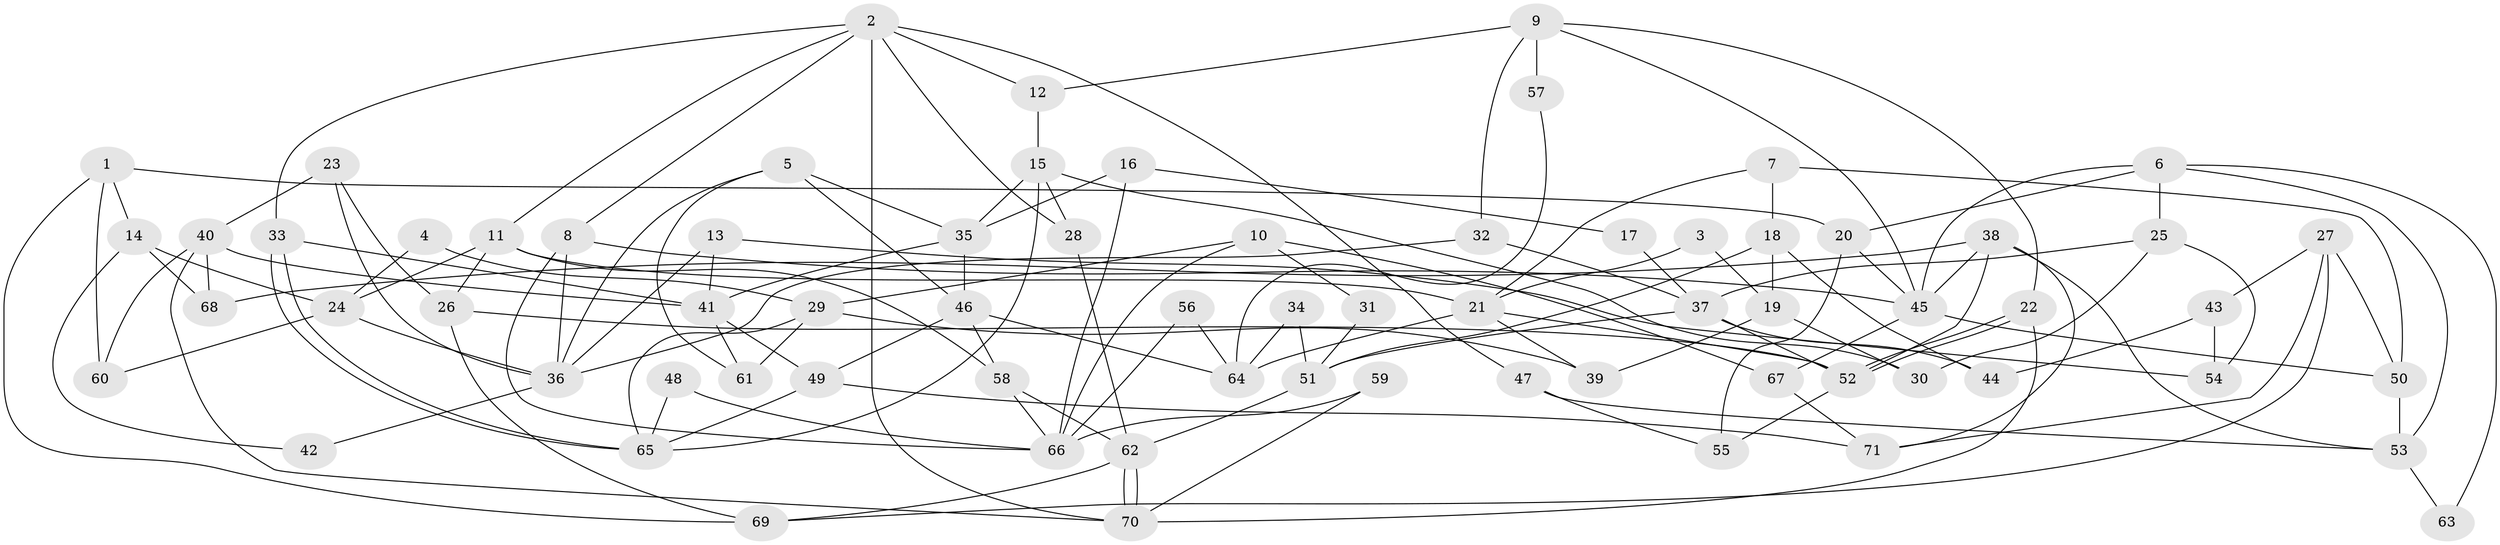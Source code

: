 // coarse degree distribution, {2: 0.14285714285714285, 3: 0.19047619047619047, 4: 0.14285714285714285, 5: 0.23809523809523808, 6: 0.21428571428571427, 9: 0.023809523809523808, 10: 0.023809523809523808, 7: 0.023809523809523808}
// Generated by graph-tools (version 1.1) at 2025/55/03/04/25 21:55:11]
// undirected, 71 vertices, 142 edges
graph export_dot {
graph [start="1"]
  node [color=gray90,style=filled];
  1;
  2;
  3;
  4;
  5;
  6;
  7;
  8;
  9;
  10;
  11;
  12;
  13;
  14;
  15;
  16;
  17;
  18;
  19;
  20;
  21;
  22;
  23;
  24;
  25;
  26;
  27;
  28;
  29;
  30;
  31;
  32;
  33;
  34;
  35;
  36;
  37;
  38;
  39;
  40;
  41;
  42;
  43;
  44;
  45;
  46;
  47;
  48;
  49;
  50;
  51;
  52;
  53;
  54;
  55;
  56;
  57;
  58;
  59;
  60;
  61;
  62;
  63;
  64;
  65;
  66;
  67;
  68;
  69;
  70;
  71;
  1 -- 20;
  1 -- 14;
  1 -- 60;
  1 -- 69;
  2 -- 8;
  2 -- 28;
  2 -- 11;
  2 -- 12;
  2 -- 33;
  2 -- 47;
  2 -- 70;
  3 -- 19;
  3 -- 21;
  4 -- 24;
  4 -- 29;
  5 -- 46;
  5 -- 35;
  5 -- 36;
  5 -- 61;
  6 -- 53;
  6 -- 45;
  6 -- 20;
  6 -- 25;
  6 -- 63;
  7 -- 21;
  7 -- 18;
  7 -- 50;
  8 -- 36;
  8 -- 45;
  8 -- 66;
  9 -- 32;
  9 -- 22;
  9 -- 12;
  9 -- 45;
  9 -- 57;
  10 -- 66;
  10 -- 29;
  10 -- 31;
  10 -- 67;
  11 -- 24;
  11 -- 21;
  11 -- 26;
  11 -- 58;
  12 -- 15;
  13 -- 41;
  13 -- 36;
  13 -- 54;
  14 -- 68;
  14 -- 24;
  14 -- 42;
  15 -- 35;
  15 -- 28;
  15 -- 30;
  15 -- 65;
  16 -- 66;
  16 -- 35;
  16 -- 17;
  17 -- 37;
  18 -- 51;
  18 -- 19;
  18 -- 44;
  19 -- 30;
  19 -- 39;
  20 -- 45;
  20 -- 55;
  21 -- 52;
  21 -- 39;
  21 -- 64;
  22 -- 70;
  22 -- 52;
  22 -- 52;
  23 -- 40;
  23 -- 26;
  23 -- 36;
  24 -- 36;
  24 -- 60;
  25 -- 37;
  25 -- 30;
  25 -- 54;
  26 -- 52;
  26 -- 69;
  27 -- 69;
  27 -- 50;
  27 -- 43;
  27 -- 71;
  28 -- 62;
  29 -- 65;
  29 -- 61;
  29 -- 39;
  31 -- 51;
  32 -- 36;
  32 -- 37;
  33 -- 65;
  33 -- 65;
  33 -- 41;
  34 -- 51;
  34 -- 64;
  35 -- 41;
  35 -- 46;
  36 -- 42;
  37 -- 44;
  37 -- 52;
  37 -- 51;
  38 -- 52;
  38 -- 71;
  38 -- 45;
  38 -- 53;
  38 -- 68;
  40 -- 41;
  40 -- 70;
  40 -- 60;
  40 -- 68;
  41 -- 49;
  41 -- 61;
  43 -- 54;
  43 -- 44;
  45 -- 50;
  45 -- 67;
  46 -- 49;
  46 -- 58;
  46 -- 64;
  47 -- 53;
  47 -- 55;
  48 -- 65;
  48 -- 66;
  49 -- 65;
  49 -- 71;
  50 -- 53;
  51 -- 62;
  52 -- 55;
  53 -- 63;
  56 -- 66;
  56 -- 64;
  57 -- 64;
  58 -- 62;
  58 -- 66;
  59 -- 66;
  59 -- 70;
  62 -- 70;
  62 -- 70;
  62 -- 69;
  67 -- 71;
}
